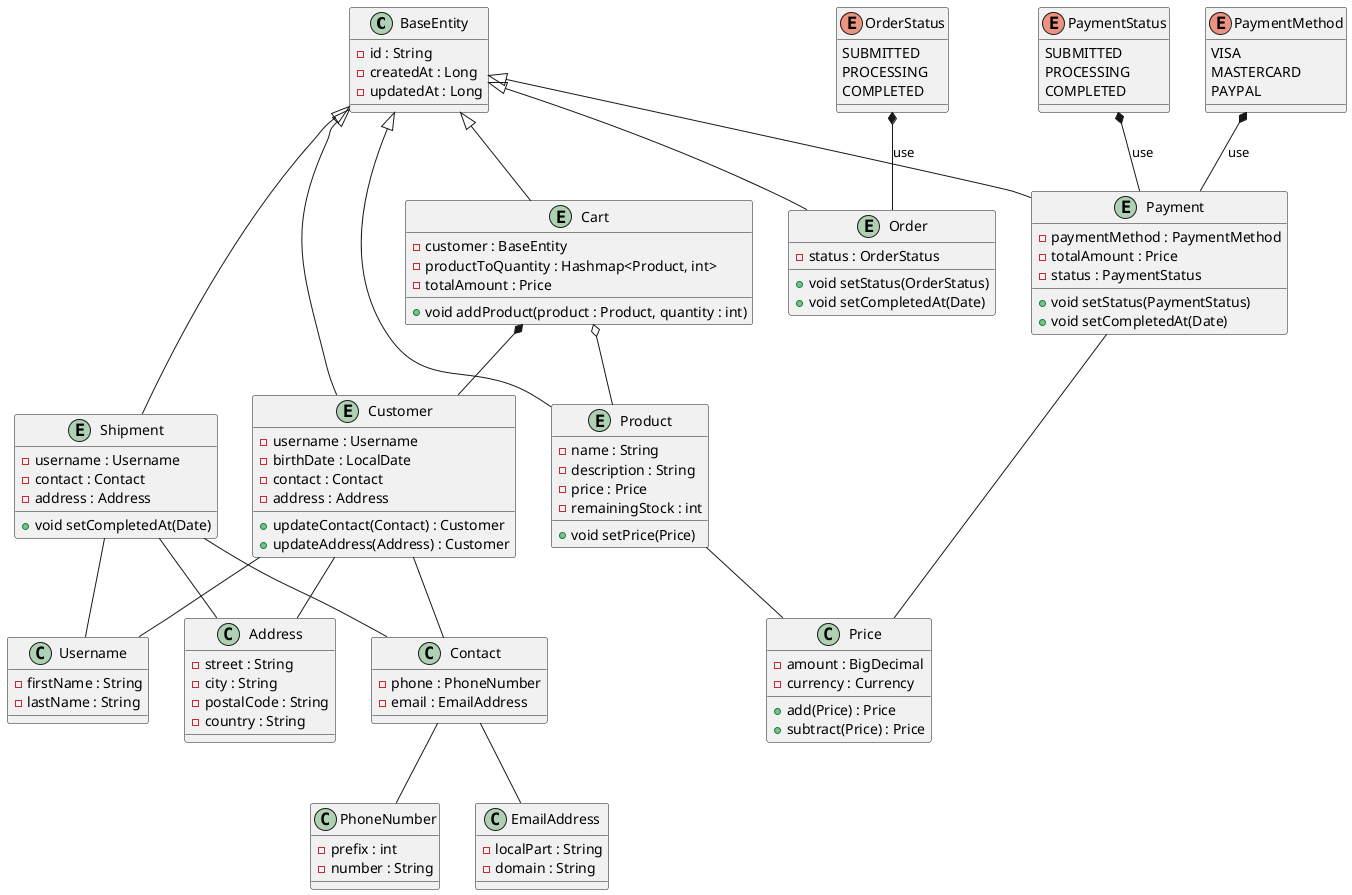@startuml
'https://plantuml.com/class-diagram


class BaseEntity {
- id : String
- createdAt : Long
- updatedAt : Long
}

class PhoneNumber {
- prefix : int
- number : String
}

class EmailAddress {
- localPart : String
- domain : String
}

class Contact {
- phone : PhoneNumber
- email : EmailAddress
}

class Address {
- street : String
- city : String
- postalCode : String
- country : String
}

class Username {
- firstName : String
- lastName : String
}

entity Customer extends BaseEntity {
- username : Username
- birthDate : LocalDate
- contact : Contact
- address : Address
+ updateContact(Contact) : Customer
+ updateAddress(Address) : Customer
}

class Price {
- amount : BigDecimal
- currency : Currency
+ add(Price) : Price
+ subtract(Price) : Price
}

entity Product extends BaseEntity {
- name : String
- description : String
- price : Price
- remainingStock : int
+ void setPrice(Price)
}

enum PaymentStatus {
SUBMITTED
PROCESSING
COMPLETED
}

enum PaymentMethod {
VISA
MASTERCARD
PAYPAL
}

entity Payment extends BaseEntity {
- paymentMethod : PaymentMethod
- totalAmount : Price
- status : PaymentStatus
+ void setStatus(PaymentStatus)
+ void setCompletedAt(Date)
}


entity Shipment extends BaseEntity {
- username : Username
- contact : Contact
- address : Address
+ void setCompletedAt(Date)
}

entity Cart extends BaseEntity {
- customer : BaseEntity
- productToQuantity : Hashmap<Product, int>
- totalAmount : Price
+ void addProduct(product : Product, quantity : int)
}

enum OrderStatus {
SUBMITTED
PROCESSING
COMPLETED
}

entity Order extends BaseEntity {
- status : OrderStatus
+ void setStatus(OrderStatus)
+ void setCompletedAt(Date)
}

Cart o-- Product
Cart *-- Customer
Payment -- Price
Product -- Price
OrderStatus *-- Order : use
PaymentStatus *-- Payment : use
PaymentMethod *-- Payment : use
Contact -- PhoneNumber
Contact -- EmailAddress
Customer -- Contact
Customer -- Username
Customer -- Address
Shipment -- Contact
Shipment -- Username
Shipment -- Address

@enduml